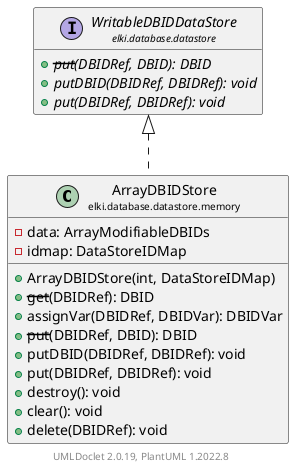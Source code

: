 @startuml
    remove .*\.(Instance|Par|Parameterizer|Factory)$
    set namespaceSeparator none
    hide empty fields
    hide empty methods

    class "<size:14>ArrayDBIDStore\n<size:10>elki.database.datastore.memory" as elki.database.datastore.memory.ArrayDBIDStore [[ArrayDBIDStore.html]] {
        -data: ArrayModifiableDBIDs
        -idmap: DataStoreIDMap
        +ArrayDBIDStore(int, DataStoreIDMap)
        +--get--(DBIDRef): DBID
        +assignVar(DBIDRef, DBIDVar): DBIDVar
        +--put--(DBIDRef, DBID): DBID
        +putDBID(DBIDRef, DBIDRef): void
        +put(DBIDRef, DBIDRef): void
        +destroy(): void
        +clear(): void
        +delete(DBIDRef): void
    }

    interface "<size:14>WritableDBIDDataStore\n<size:10>elki.database.datastore" as elki.database.datastore.WritableDBIDDataStore [[../WritableDBIDDataStore.html]] {
        {abstract} +--put--(DBIDRef, DBID): DBID
        {abstract} +putDBID(DBIDRef, DBIDRef): void
        {abstract} +put(DBIDRef, DBIDRef): void
    }

    elki.database.datastore.WritableDBIDDataStore <|.. elki.database.datastore.memory.ArrayDBIDStore

    center footer UMLDoclet 2.0.19, PlantUML 1.2022.8
@enduml
